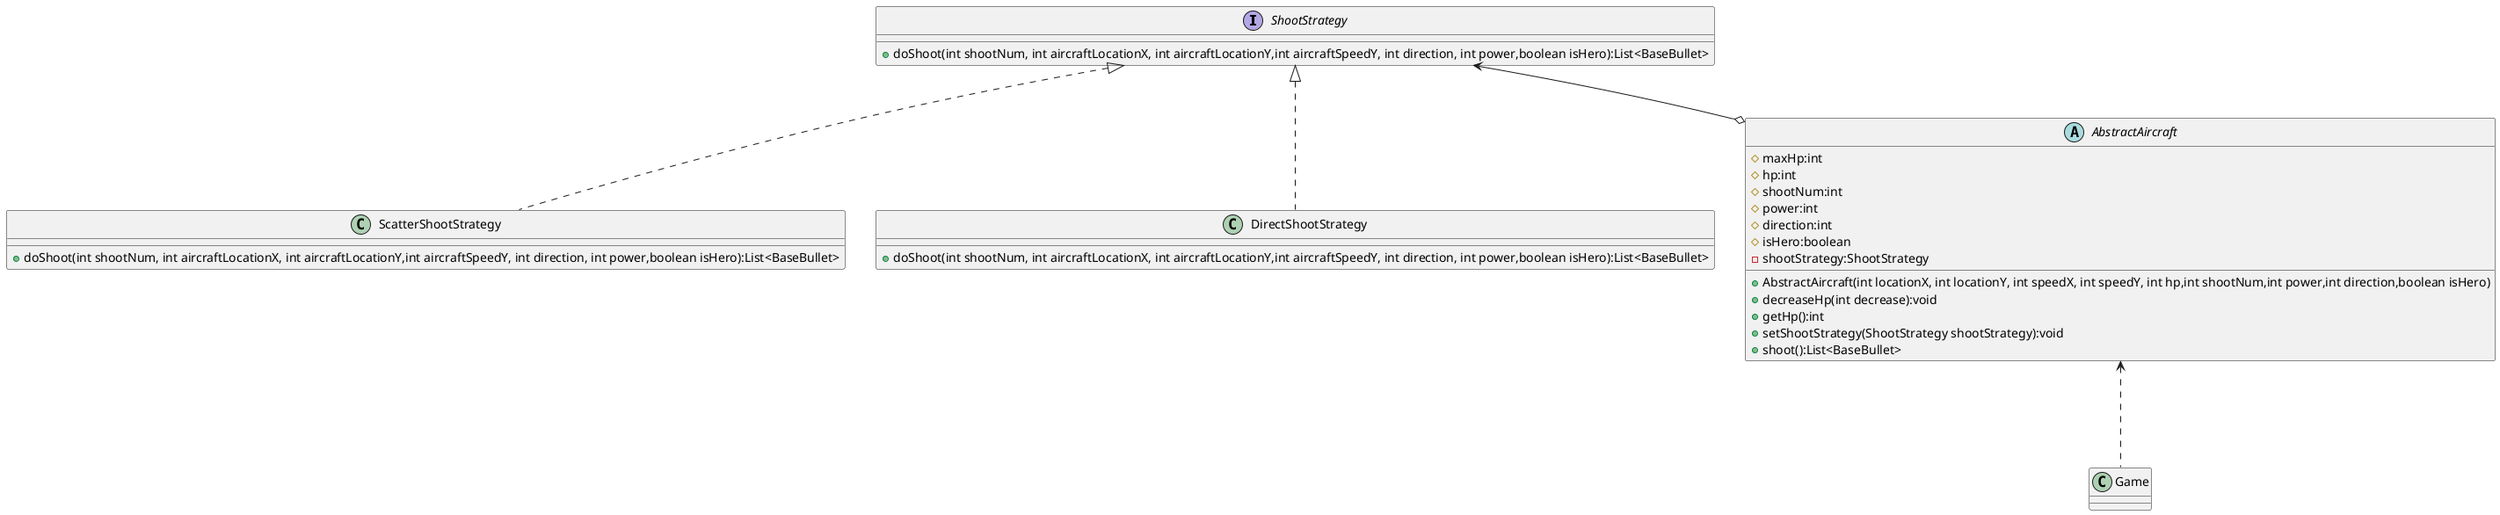 @startuml
'https://plantuml.com/class-diagram
'策略模式 uml类图

interface ShootStrategy
{
    + doShoot(int shootNum, int aircraftLocationX, int aircraftLocationY,int aircraftSpeedY, int direction, int power,boolean isHero):List<BaseBullet>
}

class ScatterShootStrategy
{
    + doShoot(int shootNum, int aircraftLocationX, int aircraftLocationY,int aircraftSpeedY, int direction, int power,boolean isHero):List<BaseBullet>
}

class DirectShootStrategy
{
    + doShoot(int shootNum, int aircraftLocationX, int aircraftLocationY,int aircraftSpeedY, int direction, int power,boolean isHero):List<BaseBullet>
}


abstract class AbstractAircraft
{
	# maxHp:int
    # hp:int
    # shootNum:int
    # power:int
    # direction:int
    # isHero:boolean
    - shootStrategy:ShootStrategy
    + AbstractAircraft(int locationX, int locationY, int speedX, int speedY, int hp,int shootNum,int power,int direction,boolean isHero)
    + decreaseHp(int decrease):void
    + getHp():int
    + setShootStrategy(ShootStrategy shootStrategy):void
    + shoot():List<BaseBullet>
 }


class Game
{
}

ShootStrategy <|.. DirectShootStrategy
ShootStrategy <|.. ScatterShootStrategy
ShootStrategy <--o AbstractAircraft
AbstractAircraft <... Game
@enduml